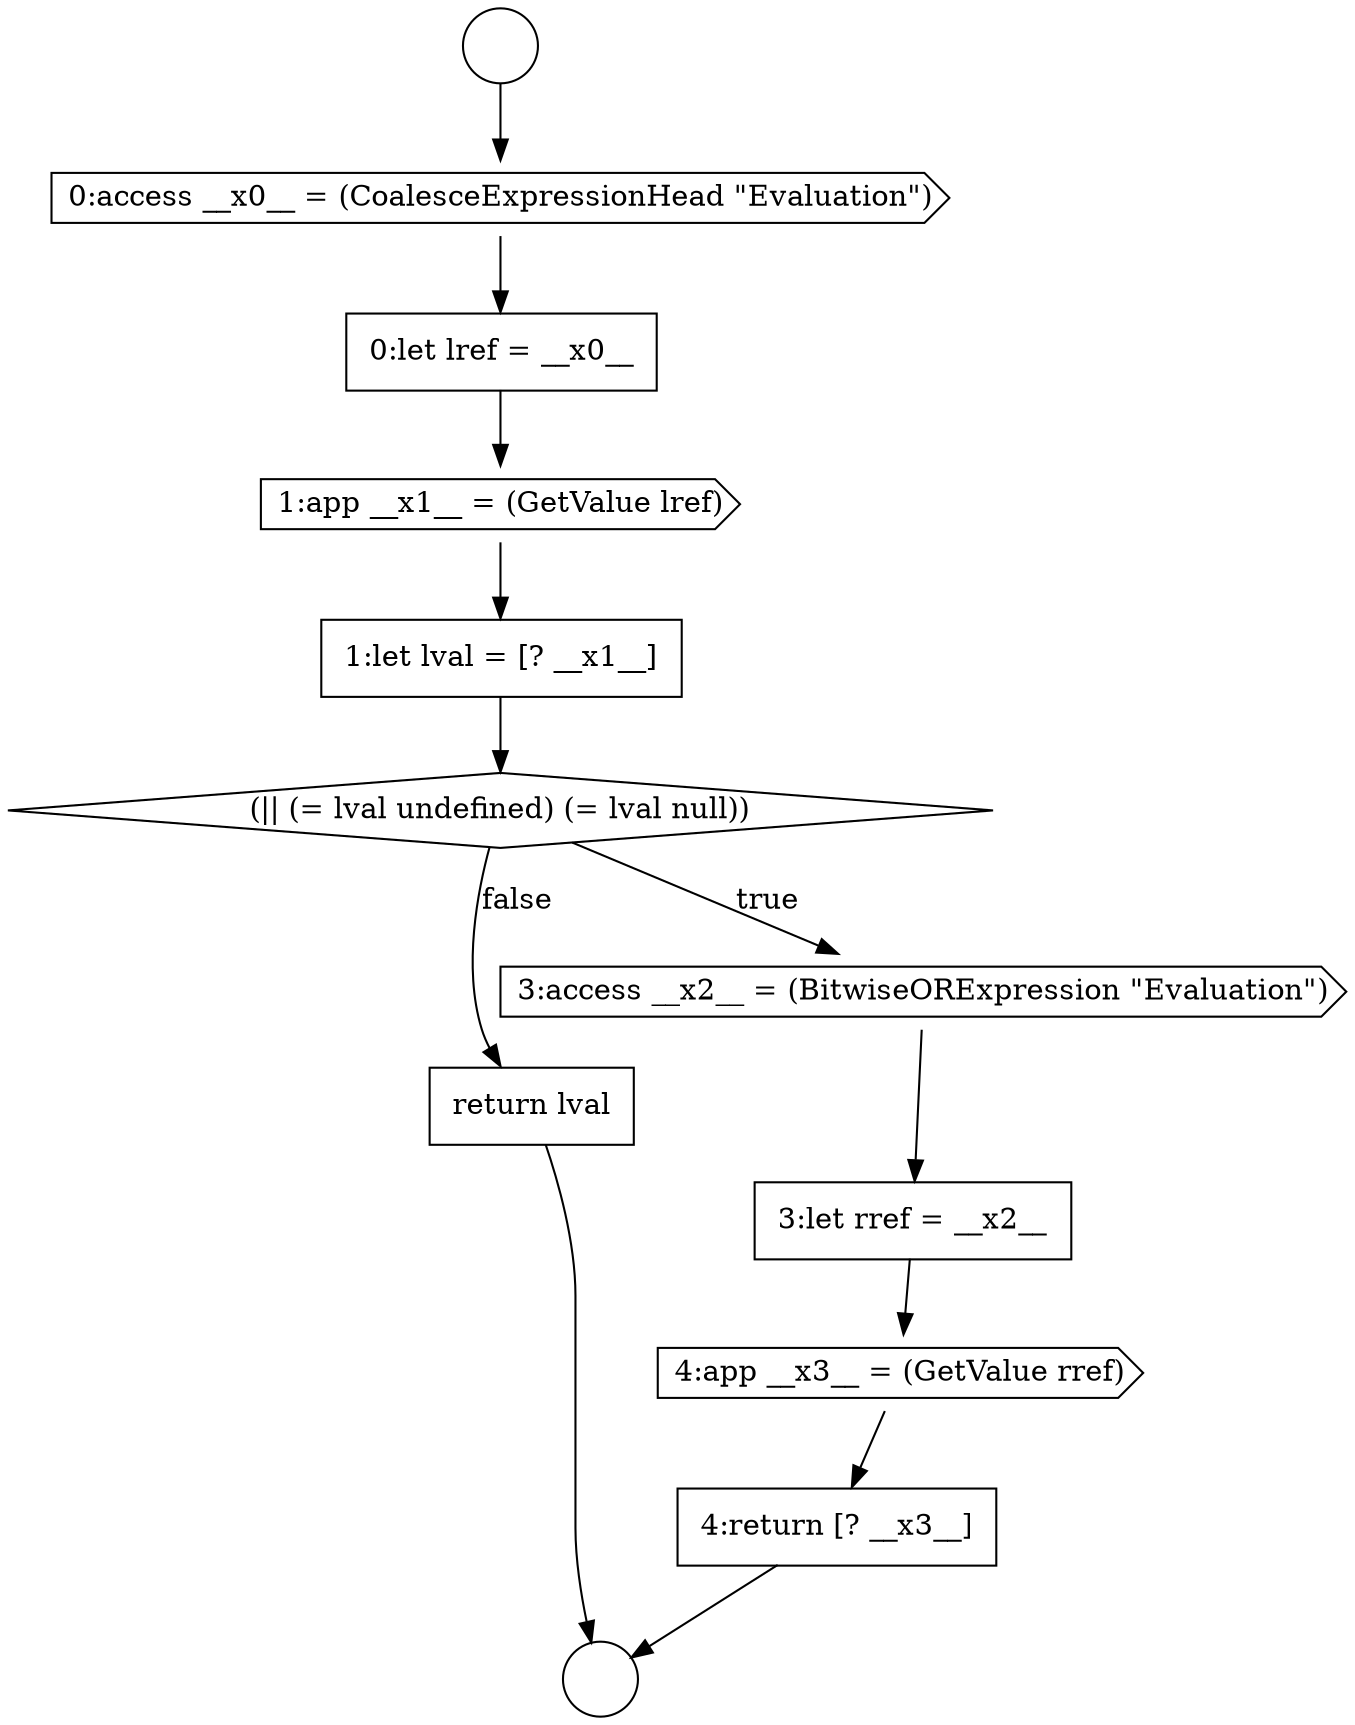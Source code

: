 digraph {
  node5663 [shape=none, margin=0, label=<<font color="black">
    <table border="0" cellborder="1" cellspacing="0" cellpadding="10">
      <tr><td align="left">4:return [? __x3__]</td></tr>
    </table>
  </font>> color="black" fillcolor="white" style=filled]
  node5662 [shape=cds, label=<<font color="black">4:app __x3__ = (GetValue rref)</font>> color="black" fillcolor="white" style=filled]
  node5661 [shape=none, margin=0, label=<<font color="black">
    <table border="0" cellborder="1" cellspacing="0" cellpadding="10">
      <tr><td align="left">3:let rref = __x2__</td></tr>
    </table>
  </font>> color="black" fillcolor="white" style=filled]
  node5664 [shape=none, margin=0, label=<<font color="black">
    <table border="0" cellborder="1" cellspacing="0" cellpadding="10">
      <tr><td align="left">return lval</td></tr>
    </table>
  </font>> color="black" fillcolor="white" style=filled]
  node5659 [shape=diamond, label=<<font color="black">(|| (= lval undefined) (= lval null))</font>> color="black" fillcolor="white" style=filled]
  node5654 [shape=circle label=" " color="black" fillcolor="white" style=filled]
  node5655 [shape=cds, label=<<font color="black">0:access __x0__ = (CoalesceExpressionHead &quot;Evaluation&quot;)</font>> color="black" fillcolor="white" style=filled]
  node5658 [shape=none, margin=0, label=<<font color="black">
    <table border="0" cellborder="1" cellspacing="0" cellpadding="10">
      <tr><td align="left">1:let lval = [? __x1__]</td></tr>
    </table>
  </font>> color="black" fillcolor="white" style=filled]
  node5657 [shape=cds, label=<<font color="black">1:app __x1__ = (GetValue lref)</font>> color="black" fillcolor="white" style=filled]
  node5656 [shape=none, margin=0, label=<<font color="black">
    <table border="0" cellborder="1" cellspacing="0" cellpadding="10">
      <tr><td align="left">0:let lref = __x0__</td></tr>
    </table>
  </font>> color="black" fillcolor="white" style=filled]
  node5653 [shape=circle label=" " color="black" fillcolor="white" style=filled]
  node5660 [shape=cds, label=<<font color="black">3:access __x2__ = (BitwiseORExpression &quot;Evaluation&quot;)</font>> color="black" fillcolor="white" style=filled]
  node5660 -> node5661 [ color="black"]
  node5659 -> node5660 [label=<<font color="black">true</font>> color="black"]
  node5659 -> node5664 [label=<<font color="black">false</font>> color="black"]
  node5658 -> node5659 [ color="black"]
  node5664 -> node5654 [ color="black"]
  node5663 -> node5654 [ color="black"]
  node5662 -> node5663 [ color="black"]
  node5655 -> node5656 [ color="black"]
  node5656 -> node5657 [ color="black"]
  node5657 -> node5658 [ color="black"]
  node5661 -> node5662 [ color="black"]
  node5653 -> node5655 [ color="black"]
}
